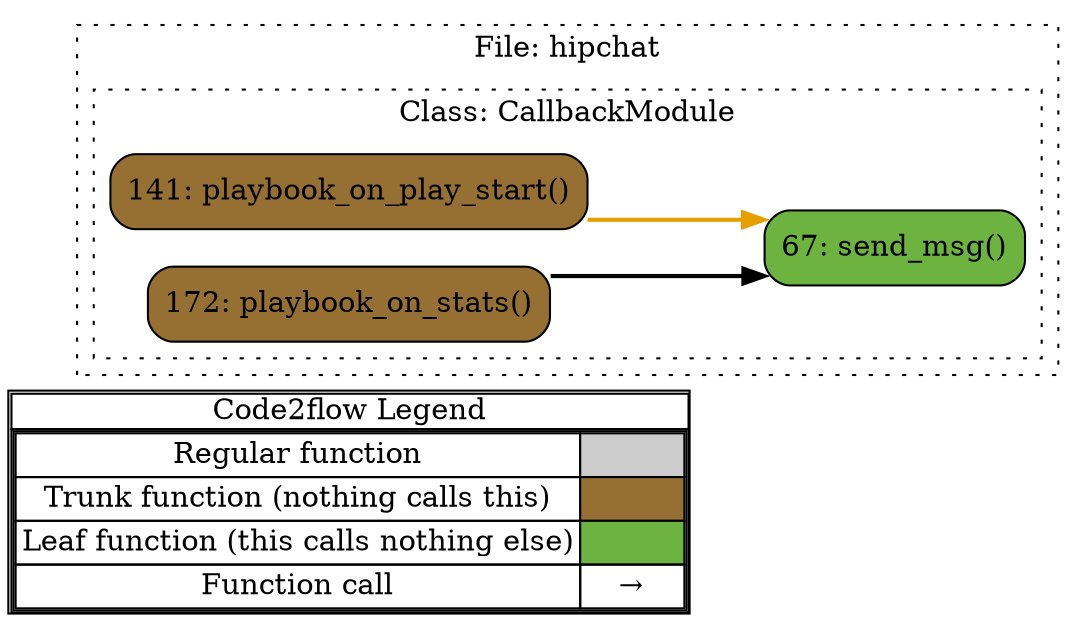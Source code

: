 digraph G {
concentrate=true;
splines="ortho";
rankdir="LR";
subgraph legend{
    rank = min;
    label = "legend";
    Legend [shape=none, margin=0, label = <
        <table cellspacing="0" cellpadding="0" border="1"><tr><td>Code2flow Legend</td></tr><tr><td>
        <table cellspacing="0">
        <tr><td>Regular function</td><td width="50px" bgcolor='#cccccc'></td></tr>
        <tr><td>Trunk function (nothing calls this)</td><td bgcolor='#966F33'></td></tr>
        <tr><td>Leaf function (this calls nothing else)</td><td bgcolor='#6db33f'></td></tr>
        <tr><td>Function call</td><td><font color='black'>&#8594;</font></td></tr>
        </table></td></tr></table>
        >];
}node_0803d1d1 [label="141: playbook_on_play_start()" name="hipchat::CallbackModule.playbook_on_play_start" shape="rect" style="rounded,filled" fillcolor="#966F33" ];
node_787d9b30 [label="172: playbook_on_stats()" name="hipchat::CallbackModule.playbook_on_stats" shape="rect" style="rounded,filled" fillcolor="#966F33" ];
node_659e2c74 [label="67: send_msg()" name="hipchat::CallbackModule.send_msg" shape="rect" style="rounded,filled" fillcolor="#6db33f" ];
node_0803d1d1 -> node_659e2c74 [color="#E69F00" penwidth="2"];
node_0803d1d1 -> node_659e2c74 [color="#E69F00" penwidth="2"];
node_0803d1d1 -> node_659e2c74 [color="#E69F00" penwidth="2"];
node_787d9b30 -> node_659e2c74 [color="#000000" penwidth="2"];
node_787d9b30 -> node_659e2c74 [color="#000000" penwidth="2"];
node_787d9b30 -> node_659e2c74 [color="#000000" penwidth="2"];
subgraph cluster_006a066a {
    label="File: hipchat";
    name="hipchat";
    style="filled";
    graph[style=dotted];
    subgraph cluster_c5b7ec4e {
        node_659e2c74 node_0803d1d1 node_787d9b30;
        label="Class: CallbackModule";
        name="CallbackModule";
        style="filled";
        graph[style=dotted];
    };
};
}
